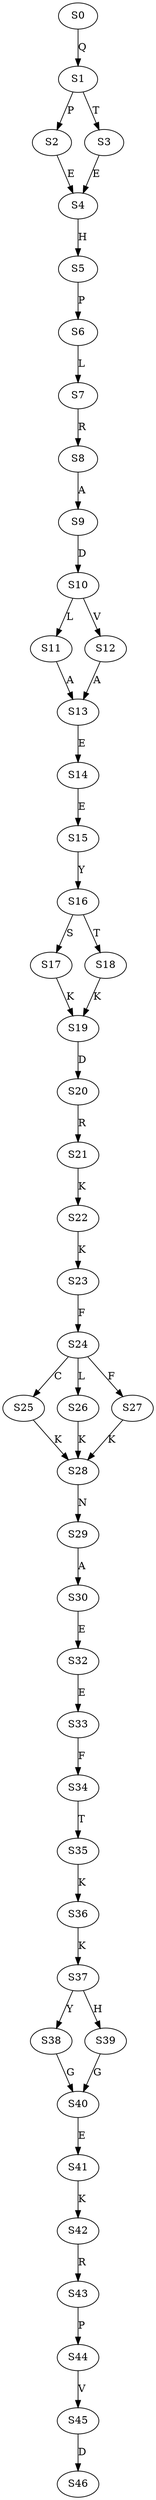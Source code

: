 strict digraph  {
	S0 -> S1 [ label = Q ];
	S1 -> S2 [ label = P ];
	S1 -> S3 [ label = T ];
	S2 -> S4 [ label = E ];
	S3 -> S4 [ label = E ];
	S4 -> S5 [ label = H ];
	S5 -> S6 [ label = P ];
	S6 -> S7 [ label = L ];
	S7 -> S8 [ label = R ];
	S8 -> S9 [ label = A ];
	S9 -> S10 [ label = D ];
	S10 -> S11 [ label = L ];
	S10 -> S12 [ label = V ];
	S11 -> S13 [ label = A ];
	S12 -> S13 [ label = A ];
	S13 -> S14 [ label = E ];
	S14 -> S15 [ label = E ];
	S15 -> S16 [ label = Y ];
	S16 -> S17 [ label = S ];
	S16 -> S18 [ label = T ];
	S17 -> S19 [ label = K ];
	S18 -> S19 [ label = K ];
	S19 -> S20 [ label = D ];
	S20 -> S21 [ label = R ];
	S21 -> S22 [ label = K ];
	S22 -> S23 [ label = K ];
	S23 -> S24 [ label = F ];
	S24 -> S25 [ label = C ];
	S24 -> S26 [ label = L ];
	S24 -> S27 [ label = F ];
	S25 -> S28 [ label = K ];
	S26 -> S28 [ label = K ];
	S27 -> S28 [ label = K ];
	S28 -> S29 [ label = N ];
	S29 -> S30 [ label = A ];
	S30 -> S32 [ label = E ];
	S32 -> S33 [ label = E ];
	S33 -> S34 [ label = F ];
	S34 -> S35 [ label = T ];
	S35 -> S36 [ label = K ];
	S36 -> S37 [ label = K ];
	S37 -> S38 [ label = Y ];
	S37 -> S39 [ label = H ];
	S38 -> S40 [ label = G ];
	S39 -> S40 [ label = G ];
	S40 -> S41 [ label = E ];
	S41 -> S42 [ label = K ];
	S42 -> S43 [ label = R ];
	S43 -> S44 [ label = P ];
	S44 -> S45 [ label = V ];
	S45 -> S46 [ label = D ];
}
